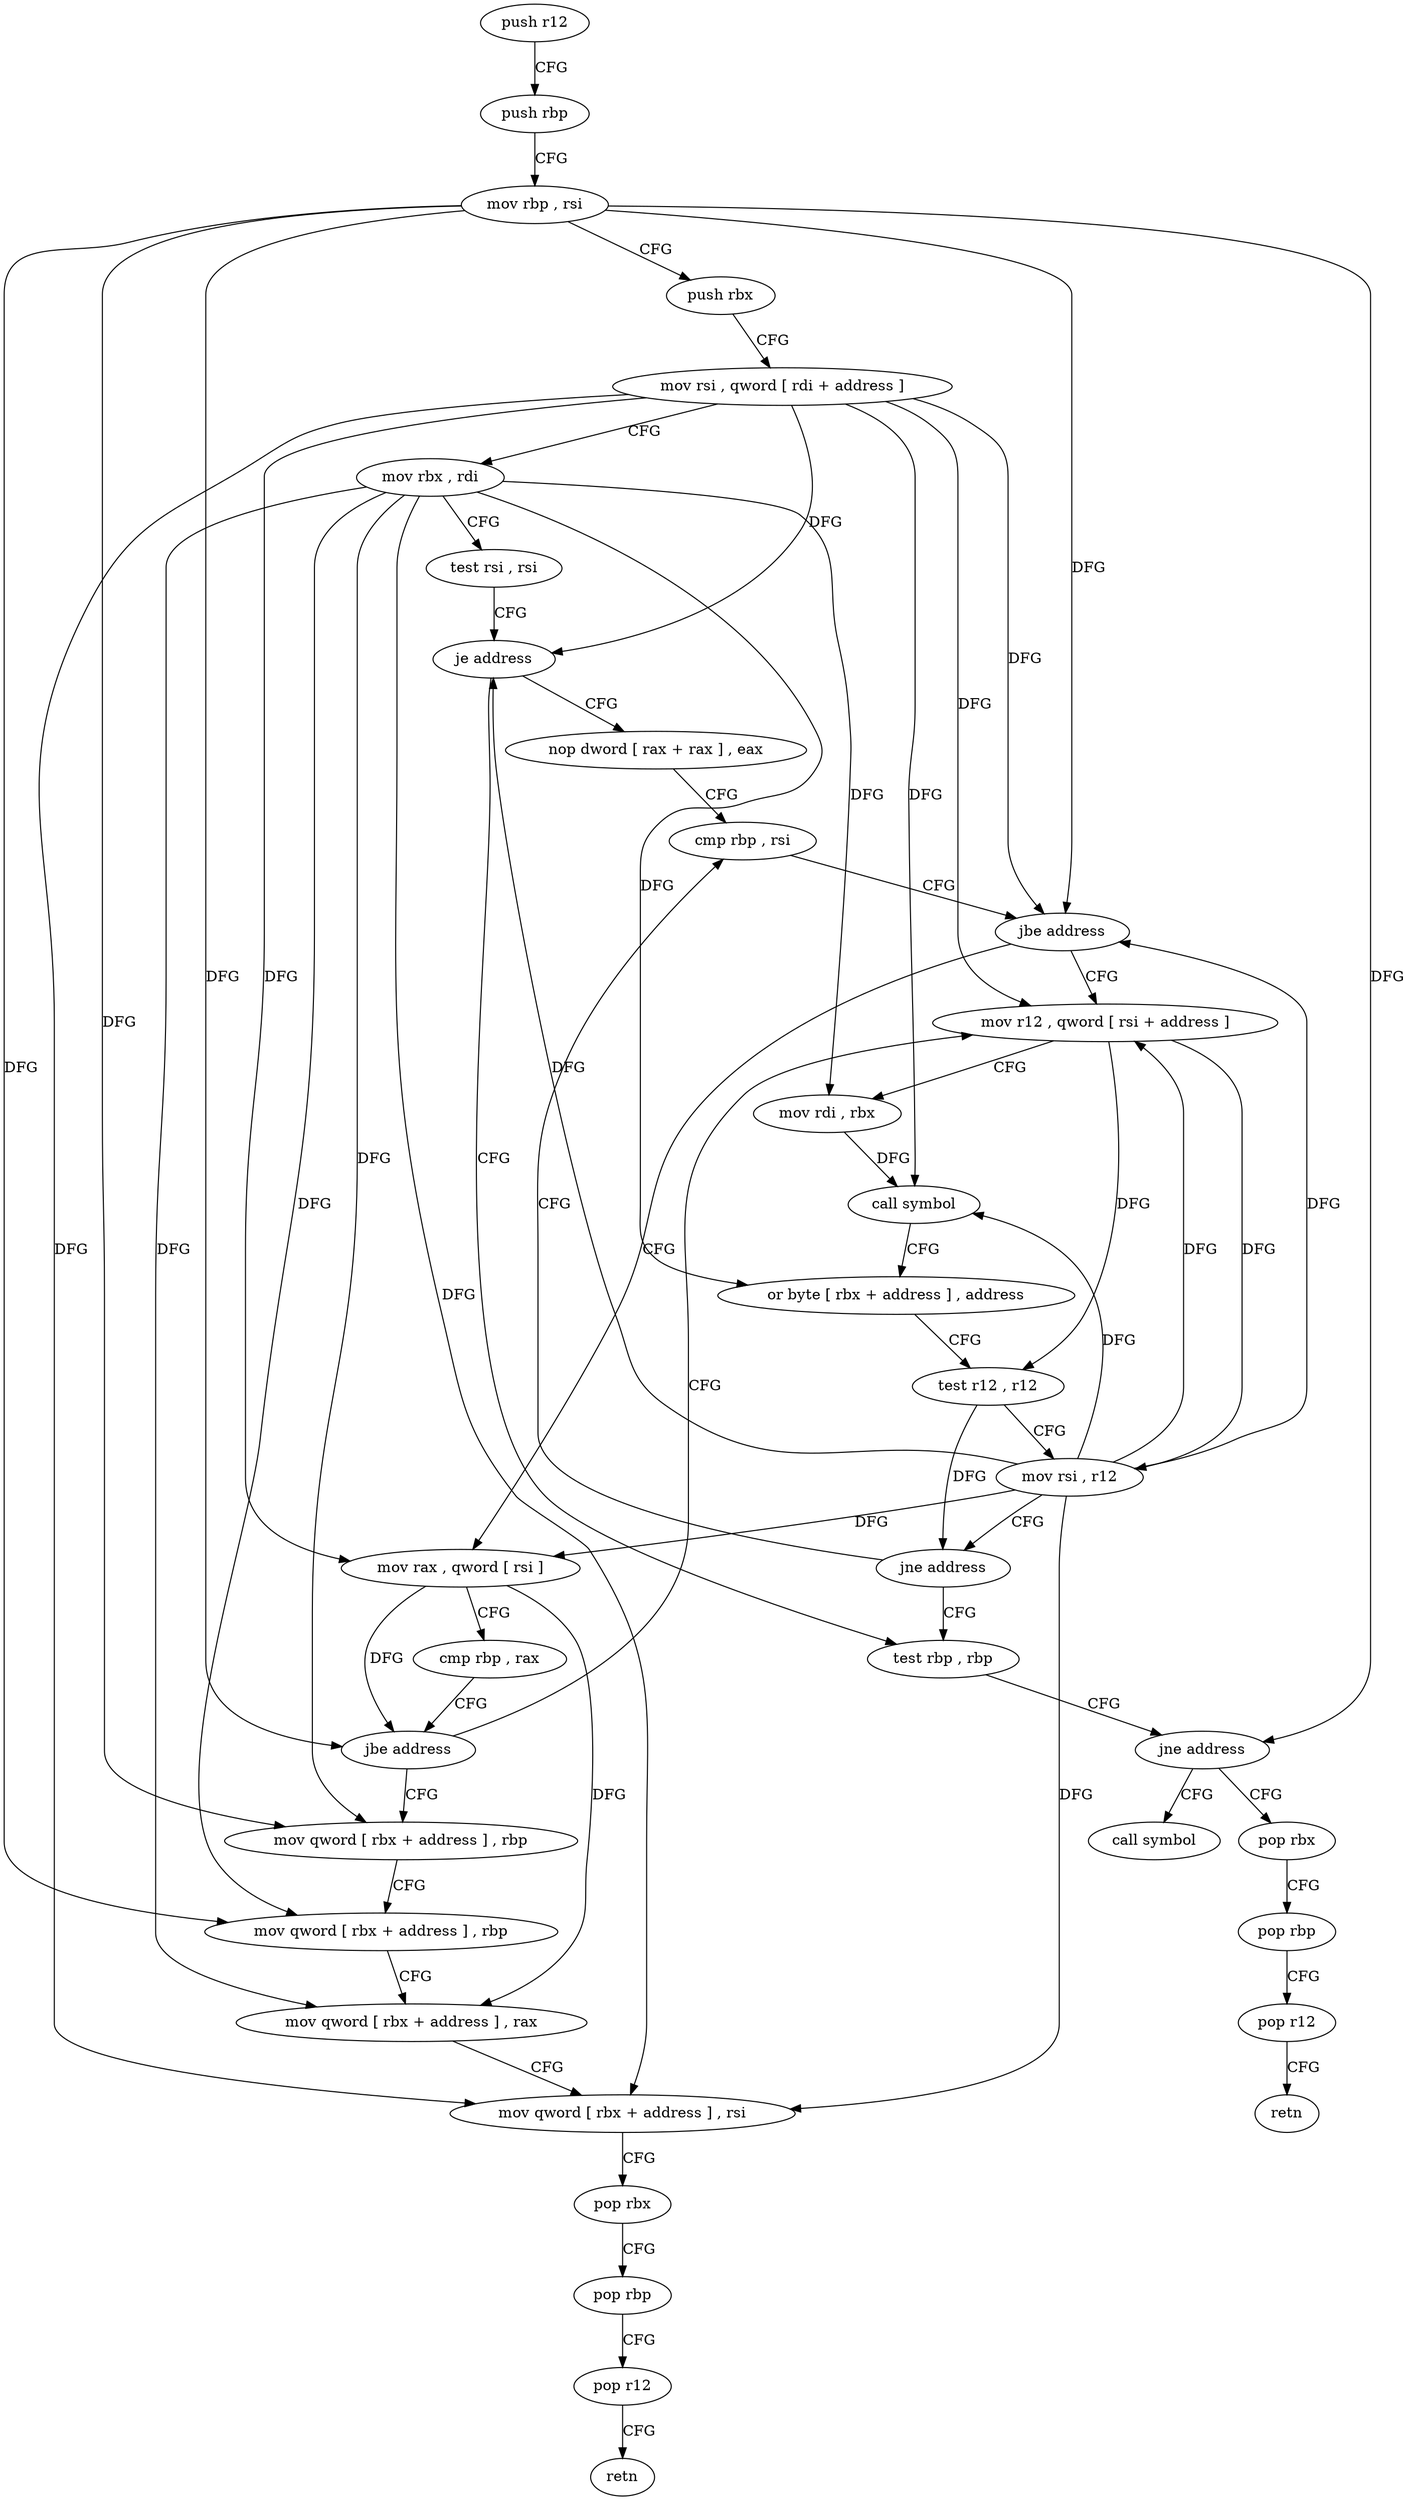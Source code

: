 digraph "func" {
"192064" [label = "push r12" ]
"192066" [label = "push rbp" ]
"192067" [label = "mov rbp , rsi" ]
"192070" [label = "push rbx" ]
"192071" [label = "mov rsi , qword [ rdi + address ]" ]
"192075" [label = "mov rbx , rdi" ]
"192078" [label = "test rsi , rsi" ]
"192081" [label = "je address" ]
"192125" [label = "test rbp , rbp" ]
"192083" [label = "nop dword [ rax + rax ] , eax" ]
"192128" [label = "jne address" ]
"192165" [label = "call symbol" ]
"192130" [label = "pop rbx" ]
"192088" [label = "cmp rbp , rsi" ]
"192131" [label = "pop rbp" ]
"192132" [label = "pop r12" ]
"192134" [label = "retn" ]
"192101" [label = "mov r12 , qword [ rsi + address ]" ]
"192105" [label = "mov rdi , rbx" ]
"192108" [label = "call symbol" ]
"192113" [label = "or byte [ rbx + address ] , address" ]
"192117" [label = "test r12 , r12" ]
"192120" [label = "mov rsi , r12" ]
"192123" [label = "jne address" ]
"192093" [label = "mov rax , qword [ rsi ]" ]
"192096" [label = "cmp rbp , rax" ]
"192099" [label = "jbe address" ]
"192144" [label = "mov qword [ rbx + address ] , rbp" ]
"192091" [label = "jbe address" ]
"192148" [label = "mov qword [ rbx + address ] , rbp" ]
"192152" [label = "mov qword [ rbx + address ] , rax" ]
"192156" [label = "mov qword [ rbx + address ] , rsi" ]
"192160" [label = "pop rbx" ]
"192161" [label = "pop rbp" ]
"192162" [label = "pop r12" ]
"192164" [label = "retn" ]
"192064" -> "192066" [ label = "CFG" ]
"192066" -> "192067" [ label = "CFG" ]
"192067" -> "192070" [ label = "CFG" ]
"192067" -> "192128" [ label = "DFG" ]
"192067" -> "192091" [ label = "DFG" ]
"192067" -> "192099" [ label = "DFG" ]
"192067" -> "192144" [ label = "DFG" ]
"192067" -> "192148" [ label = "DFG" ]
"192070" -> "192071" [ label = "CFG" ]
"192071" -> "192075" [ label = "CFG" ]
"192071" -> "192081" [ label = "DFG" ]
"192071" -> "192091" [ label = "DFG" ]
"192071" -> "192101" [ label = "DFG" ]
"192071" -> "192108" [ label = "DFG" ]
"192071" -> "192093" [ label = "DFG" ]
"192071" -> "192156" [ label = "DFG" ]
"192075" -> "192078" [ label = "CFG" ]
"192075" -> "192105" [ label = "DFG" ]
"192075" -> "192113" [ label = "DFG" ]
"192075" -> "192144" [ label = "DFG" ]
"192075" -> "192148" [ label = "DFG" ]
"192075" -> "192152" [ label = "DFG" ]
"192075" -> "192156" [ label = "DFG" ]
"192078" -> "192081" [ label = "CFG" ]
"192081" -> "192125" [ label = "CFG" ]
"192081" -> "192083" [ label = "CFG" ]
"192125" -> "192128" [ label = "CFG" ]
"192083" -> "192088" [ label = "CFG" ]
"192128" -> "192165" [ label = "CFG" ]
"192128" -> "192130" [ label = "CFG" ]
"192130" -> "192131" [ label = "CFG" ]
"192088" -> "192091" [ label = "CFG" ]
"192131" -> "192132" [ label = "CFG" ]
"192132" -> "192134" [ label = "CFG" ]
"192101" -> "192105" [ label = "CFG" ]
"192101" -> "192117" [ label = "DFG" ]
"192101" -> "192120" [ label = "DFG" ]
"192105" -> "192108" [ label = "DFG" ]
"192108" -> "192113" [ label = "CFG" ]
"192113" -> "192117" [ label = "CFG" ]
"192117" -> "192120" [ label = "CFG" ]
"192117" -> "192123" [ label = "DFG" ]
"192120" -> "192123" [ label = "CFG" ]
"192120" -> "192081" [ label = "DFG" ]
"192120" -> "192091" [ label = "DFG" ]
"192120" -> "192101" [ label = "DFG" ]
"192120" -> "192108" [ label = "DFG" ]
"192120" -> "192093" [ label = "DFG" ]
"192120" -> "192156" [ label = "DFG" ]
"192123" -> "192088" [ label = "CFG" ]
"192123" -> "192125" [ label = "CFG" ]
"192093" -> "192096" [ label = "CFG" ]
"192093" -> "192099" [ label = "DFG" ]
"192093" -> "192152" [ label = "DFG" ]
"192096" -> "192099" [ label = "CFG" ]
"192099" -> "192144" [ label = "CFG" ]
"192099" -> "192101" [ label = "CFG" ]
"192144" -> "192148" [ label = "CFG" ]
"192091" -> "192101" [ label = "CFG" ]
"192091" -> "192093" [ label = "CFG" ]
"192148" -> "192152" [ label = "CFG" ]
"192152" -> "192156" [ label = "CFG" ]
"192156" -> "192160" [ label = "CFG" ]
"192160" -> "192161" [ label = "CFG" ]
"192161" -> "192162" [ label = "CFG" ]
"192162" -> "192164" [ label = "CFG" ]
}
